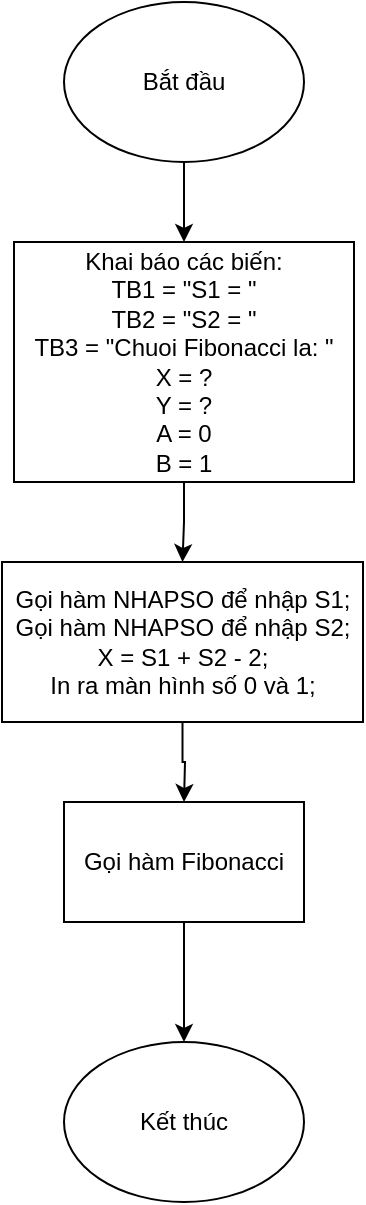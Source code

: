 <mxfile version="21.5.0" type="device" pages="4">
  <diagram name="Trang-1" id="p4C5dpO1g4RNBreuzgmM">
    <mxGraphModel dx="1290" dy="549" grid="1" gridSize="10" guides="1" tooltips="1" connect="1" arrows="1" fold="1" page="1" pageScale="1" pageWidth="827" pageHeight="1169" math="0" shadow="0">
      <root>
        <mxCell id="0" />
        <mxCell id="1" parent="0" />
        <mxCell id="D1iixALlOjDGSj0oy31s-2" style="edgeStyle=orthogonalEdgeStyle;rounded=0;orthogonalLoop=1;jettySize=auto;html=1;entryX=0.5;entryY=0;entryDx=0;entryDy=0;" parent="1" source="D1iixALlOjDGSj0oy31s-1" target="D1iixALlOjDGSj0oy31s-6" edge="1">
          <mxGeometry relative="1" as="geometry">
            <mxPoint x="413.5" y="120" as="targetPoint" />
          </mxGeometry>
        </mxCell>
        <mxCell id="D1iixALlOjDGSj0oy31s-1" value="Bắt đầu" style="ellipse;whiteSpace=wrap;html=1;" parent="1" vertex="1">
          <mxGeometry x="354" width="120" height="80" as="geometry" />
        </mxCell>
        <mxCell id="D1iixALlOjDGSj0oy31s-7" style="edgeStyle=orthogonalEdgeStyle;rounded=0;orthogonalLoop=1;jettySize=auto;html=1;entryX=0.5;entryY=0;entryDx=0;entryDy=0;" parent="1" source="D1iixALlOjDGSj0oy31s-6" target="D1iixALlOjDGSj0oy31s-8" edge="1">
          <mxGeometry relative="1" as="geometry">
            <mxPoint x="414" y="280" as="targetPoint" />
          </mxGeometry>
        </mxCell>
        <mxCell id="D1iixALlOjDGSj0oy31s-6" value="Khai báo các biến:&lt;br&gt;TB1 = &quot;S1 = &quot;&lt;br&gt;TB2 = &quot;S2 = &quot;&lt;br&gt;TB3 = &quot;Chuoi Fibonacci la: &quot;&lt;br&gt;X = ?&lt;br&gt;Y = ?&lt;br&gt;A = 0&lt;br&gt;B = 1" style="rounded=0;whiteSpace=wrap;html=1;" parent="1" vertex="1">
          <mxGeometry x="329" y="120" width="170" height="120" as="geometry" />
        </mxCell>
        <mxCell id="D1iixALlOjDGSj0oy31s-9" style="edgeStyle=orthogonalEdgeStyle;rounded=0;orthogonalLoop=1;jettySize=auto;html=1;" parent="1" source="D1iixALlOjDGSj0oy31s-8" edge="1">
          <mxGeometry relative="1" as="geometry">
            <mxPoint x="414" y="400" as="targetPoint" />
          </mxGeometry>
        </mxCell>
        <mxCell id="D1iixALlOjDGSj0oy31s-8" value="Gọi hàm NHAPSO để nhập S1;&lt;br&gt;Gọi hàm NHAPSO để nhập S2;&lt;br&gt;X = S1 + S2 - 2;&lt;br style=&quot;border-color: var(--border-color);&quot;&gt;In ra màn hình số 0 và 1;" style="rounded=0;whiteSpace=wrap;html=1;" parent="1" vertex="1">
          <mxGeometry x="323" y="280" width="180.5" height="80" as="geometry" />
        </mxCell>
        <mxCell id="D1iixALlOjDGSj0oy31s-13" style="edgeStyle=orthogonalEdgeStyle;rounded=0;orthogonalLoop=1;jettySize=auto;html=1;entryX=0.5;entryY=0;entryDx=0;entryDy=0;" parent="1" source="D1iixALlOjDGSj0oy31s-10" target="D1iixALlOjDGSj0oy31s-12" edge="1">
          <mxGeometry relative="1" as="geometry" />
        </mxCell>
        <mxCell id="D1iixALlOjDGSj0oy31s-10" value="Gọi hàm Fibonacci" style="rounded=0;whiteSpace=wrap;html=1;" parent="1" vertex="1">
          <mxGeometry x="354" y="400" width="120" height="60" as="geometry" />
        </mxCell>
        <mxCell id="D1iixALlOjDGSj0oy31s-12" value="Kết thúc" style="ellipse;whiteSpace=wrap;html=1;" parent="1" vertex="1">
          <mxGeometry x="354" y="520" width="120" height="80" as="geometry" />
        </mxCell>
      </root>
    </mxGraphModel>
  </diagram>
  <diagram id="CexO_-vcXqAYyFHb3An7" name="Trang-2">
    <mxGraphModel dx="1290" dy="549" grid="1" gridSize="10" guides="1" tooltips="1" connect="1" arrows="1" fold="1" page="1" pageScale="1" pageWidth="827" pageHeight="1169" math="0" shadow="0">
      <root>
        <mxCell id="0" />
        <mxCell id="1" parent="0" />
        <mxCell id="dL_J1xrqZ-4zvL5Ft-aj-3" style="edgeStyle=orthogonalEdgeStyle;rounded=0;orthogonalLoop=1;jettySize=auto;html=1;entryX=0.5;entryY=0;entryDx=0;entryDy=0;" edge="1" parent="1" source="dL_J1xrqZ-4zvL5Ft-aj-1" target="dL_J1xrqZ-4zvL5Ft-aj-2">
          <mxGeometry relative="1" as="geometry" />
        </mxCell>
        <mxCell id="dL_J1xrqZ-4zvL5Ft-aj-1" value="Bắt đầu" style="ellipse;whiteSpace=wrap;html=1;" vertex="1" parent="1">
          <mxGeometry x="354" width="120" height="80" as="geometry" />
        </mxCell>
        <mxCell id="dL_J1xrqZ-4zvL5Ft-aj-5" style="edgeStyle=orthogonalEdgeStyle;rounded=0;orthogonalLoop=1;jettySize=auto;html=1;entryX=0.5;entryY=0;entryDx=0;entryDy=0;" edge="1" parent="1" source="dL_J1xrqZ-4zvL5Ft-aj-2" target="dL_J1xrqZ-4zvL5Ft-aj-4">
          <mxGeometry relative="1" as="geometry" />
        </mxCell>
        <mxCell id="dL_J1xrqZ-4zvL5Ft-aj-2" value="X = 0;&lt;br&gt;Y = 0;&lt;br&gt;BX = 10;" style="rounded=0;whiteSpace=wrap;html=1;" vertex="1" parent="1">
          <mxGeometry x="354" y="140" width="120" height="60" as="geometry" />
        </mxCell>
        <mxCell id="dL_J1xrqZ-4zvL5Ft-aj-7" style="edgeStyle=orthogonalEdgeStyle;rounded=0;orthogonalLoop=1;jettySize=auto;html=1;entryX=0;entryY=0.5;entryDx=0;entryDy=0;" edge="1" parent="1" source="dL_J1xrqZ-4zvL5Ft-aj-4" target="dL_J1xrqZ-4zvL5Ft-aj-6">
          <mxGeometry relative="1" as="geometry" />
        </mxCell>
        <mxCell id="dL_J1xrqZ-4zvL5Ft-aj-8" style="edgeStyle=orthogonalEdgeStyle;rounded=0;orthogonalLoop=1;jettySize=auto;html=1;" edge="1" parent="1" source="dL_J1xrqZ-4zvL5Ft-aj-4">
          <mxGeometry relative="1" as="geometry">
            <mxPoint x="414" y="420" as="targetPoint" />
          </mxGeometry>
        </mxCell>
        <mxCell id="dL_J1xrqZ-4zvL5Ft-aj-4" value="Nếu người dùng nhập ENTER ?" style="rhombus;whiteSpace=wrap;html=1;" vertex="1" parent="1">
          <mxGeometry x="356" y="240" width="116" height="120" as="geometry" />
        </mxCell>
        <mxCell id="dL_J1xrqZ-4zvL5Ft-aj-6" value="Kết thúc" style="ellipse;whiteSpace=wrap;html=1;" vertex="1" parent="1">
          <mxGeometry x="560" y="260" width="120" height="80" as="geometry" />
        </mxCell>
        <mxCell id="dL_J1xrqZ-4zvL5Ft-aj-10" style="edgeStyle=orthogonalEdgeStyle;rounded=0;orthogonalLoop=1;jettySize=auto;html=1;" edge="1" parent="1" source="dL_J1xrqZ-4zvL5Ft-aj-9">
          <mxGeometry relative="1" as="geometry">
            <mxPoint x="414" y="220" as="targetPoint" />
            <Array as="points">
              <mxPoint x="240" y="475" />
              <mxPoint x="240" y="220" />
            </Array>
          </mxGeometry>
        </mxCell>
        <mxCell id="dL_J1xrqZ-4zvL5Ft-aj-9" value="Chuyển dữ liệu kiểu chữ của AL thành kiểu số;&amp;nbsp;&lt;br&gt;AH = 0;&lt;br&gt;Y = AX;&lt;br&gt;AX = X;&lt;br&gt;AX = AX*BX;&lt;br&gt;AX = AX + Y;&lt;br&gt;X = AX;&lt;br&gt;" style="rounded=0;whiteSpace=wrap;html=1;" vertex="1" parent="1">
          <mxGeometry x="284" y="420" width="260" height="110" as="geometry" />
        </mxCell>
        <mxCell id="dL_J1xrqZ-4zvL5Ft-aj-11" value="Đúng" style="text;html=1;strokeColor=none;fillColor=none;align=center;verticalAlign=middle;whiteSpace=wrap;rounded=0;" vertex="1" parent="1">
          <mxGeometry x="472" y="270" width="60" height="30" as="geometry" />
        </mxCell>
        <mxCell id="dL_J1xrqZ-4zvL5Ft-aj-12" value="Sai" style="text;html=1;strokeColor=none;fillColor=none;align=center;verticalAlign=middle;whiteSpace=wrap;rounded=0;" vertex="1" parent="1">
          <mxGeometry x="354" y="360" width="60" height="30" as="geometry" />
        </mxCell>
      </root>
    </mxGraphModel>
  </diagram>
  <diagram id="ot07gNrf1pKagPiTv4Vy" name="Trang-3">
    <mxGraphModel dx="1290" dy="549" grid="1" gridSize="10" guides="1" tooltips="1" connect="1" arrows="1" fold="1" page="1" pageScale="1" pageWidth="827" pageHeight="1169" math="0" shadow="0">
      <root>
        <mxCell id="0" />
        <mxCell id="1" parent="0" />
        <mxCell id="reQ-hzNcgOkI41g-EPIn-1" style="edgeStyle=orthogonalEdgeStyle;rounded=0;orthogonalLoop=1;jettySize=auto;html=1;entryX=0.5;entryY=0;entryDx=0;entryDy=0;" edge="1" parent="1" source="reQ-hzNcgOkI41g-EPIn-2" target="reQ-hzNcgOkI41g-EPIn-4">
          <mxGeometry relative="1" as="geometry" />
        </mxCell>
        <mxCell id="reQ-hzNcgOkI41g-EPIn-2" value="Bắt đầu" style="ellipse;whiteSpace=wrap;html=1;" vertex="1" parent="1">
          <mxGeometry x="354" width="120" height="80" as="geometry" />
        </mxCell>
        <mxCell id="reQ-hzNcgOkI41g-EPIn-14" style="edgeStyle=orthogonalEdgeStyle;rounded=0;orthogonalLoop=1;jettySize=auto;html=1;entryX=0.5;entryY=0;entryDx=0;entryDy=0;" edge="1" parent="1" source="reQ-hzNcgOkI41g-EPIn-4" target="reQ-hzNcgOkI41g-EPIn-13">
          <mxGeometry relative="1" as="geometry" />
        </mxCell>
        <mxCell id="reQ-hzNcgOkI41g-EPIn-4" value="BX = 10;&lt;br&gt;AX = Y;&lt;br&gt;CX = 0;" style="rounded=0;whiteSpace=wrap;html=1;" vertex="1" parent="1">
          <mxGeometry x="354" y="140" width="120" height="60" as="geometry" />
        </mxCell>
        <mxCell id="reQ-hzNcgOkI41g-EPIn-5" style="edgeStyle=orthogonalEdgeStyle;rounded=0;orthogonalLoop=1;jettySize=auto;html=1;entryX=0;entryY=0.5;entryDx=0;entryDy=0;" edge="1" parent="1" source="reQ-hzNcgOkI41g-EPIn-7">
          <mxGeometry relative="1" as="geometry">
            <mxPoint x="560" y="420" as="targetPoint" />
          </mxGeometry>
        </mxCell>
        <mxCell id="reQ-hzNcgOkI41g-EPIn-6" style="edgeStyle=orthogonalEdgeStyle;rounded=0;orthogonalLoop=1;jettySize=auto;html=1;entryX=0;entryY=0.5;entryDx=0;entryDy=0;" edge="1" parent="1" source="reQ-hzNcgOkI41g-EPIn-7" target="reQ-hzNcgOkI41g-EPIn-13">
          <mxGeometry relative="1" as="geometry">
            <mxPoint x="280" y="280" as="targetPoint" />
            <Array as="points">
              <mxPoint x="280" y="420" />
              <mxPoint x="280" y="290" />
            </Array>
          </mxGeometry>
        </mxCell>
        <mxCell id="reQ-hzNcgOkI41g-EPIn-7" value="AL = 0 ?" style="rhombus;whiteSpace=wrap;html=1;" vertex="1" parent="1">
          <mxGeometry x="356" y="360" width="116" height="120" as="geometry" />
        </mxCell>
        <mxCell id="reQ-hzNcgOkI41g-EPIn-11" value="Đúng" style="text;html=1;strokeColor=none;fillColor=none;align=center;verticalAlign=middle;whiteSpace=wrap;rounded=0;" vertex="1" parent="1">
          <mxGeometry x="472" y="390" width="60" height="30" as="geometry" />
        </mxCell>
        <mxCell id="reQ-hzNcgOkI41g-EPIn-12" value="Sai" style="text;html=1;strokeColor=none;fillColor=none;align=center;verticalAlign=middle;whiteSpace=wrap;rounded=0;" vertex="1" parent="1">
          <mxGeometry x="296" y="390" width="60" height="30" as="geometry" />
        </mxCell>
        <mxCell id="reQ-hzNcgOkI41g-EPIn-15" style="edgeStyle=orthogonalEdgeStyle;rounded=0;orthogonalLoop=1;jettySize=auto;html=1;entryX=0.5;entryY=0;entryDx=0;entryDy=0;" edge="1" parent="1" source="reQ-hzNcgOkI41g-EPIn-13" target="reQ-hzNcgOkI41g-EPIn-7">
          <mxGeometry relative="1" as="geometry" />
        </mxCell>
        <mxCell id="reQ-hzNcgOkI41g-EPIn-13" value="DX = 0;&lt;br&gt;AL = AX/BX;&lt;br&gt;CX++;&lt;br&gt;PUSH DX" style="rounded=0;whiteSpace=wrap;html=1;" vertex="1" parent="1">
          <mxGeometry x="354" y="260" width="120" height="60" as="geometry" />
        </mxCell>
        <mxCell id="reQ-hzNcgOkI41g-EPIn-22" style="edgeStyle=orthogonalEdgeStyle;rounded=0;orthogonalLoop=1;jettySize=auto;html=1;entryX=0;entryY=0.5;entryDx=0;entryDy=0;" edge="1" parent="1" source="reQ-hzNcgOkI41g-EPIn-16" target="reQ-hzNcgOkI41g-EPIn-17">
          <mxGeometry relative="1" as="geometry" />
        </mxCell>
        <mxCell id="reQ-hzNcgOkI41g-EPIn-16" value="POP DX;&lt;br&gt;In DX ra màn hình;&lt;br&gt;CX--;&lt;br&gt;" style="rounded=0;whiteSpace=wrap;html=1;" vertex="1" parent="1">
          <mxGeometry x="560" y="390" width="120" height="60" as="geometry" />
        </mxCell>
        <mxCell id="reQ-hzNcgOkI41g-EPIn-23" style="edgeStyle=orthogonalEdgeStyle;rounded=0;orthogonalLoop=1;jettySize=auto;html=1;entryX=0;entryY=0.5;entryDx=0;entryDy=0;" edge="1" parent="1" source="reQ-hzNcgOkI41g-EPIn-17" target="reQ-hzNcgOkI41g-EPIn-21">
          <mxGeometry relative="1" as="geometry" />
        </mxCell>
        <mxCell id="reQ-hzNcgOkI41g-EPIn-25" style="edgeStyle=orthogonalEdgeStyle;rounded=0;orthogonalLoop=1;jettySize=auto;html=1;entryX=0.5;entryY=0;entryDx=0;entryDy=0;" edge="1" parent="1">
          <mxGeometry relative="1" as="geometry">
            <mxPoint x="620" y="390" as="targetPoint" />
            <mxPoint x="788" y="381" as="sourcePoint" />
            <Array as="points">
              <mxPoint x="788" y="320" />
              <mxPoint x="621" y="320" />
            </Array>
          </mxGeometry>
        </mxCell>
        <mxCell id="reQ-hzNcgOkI41g-EPIn-17" value="AL = 0 ?" style="rhombus;whiteSpace=wrap;html=1;" vertex="1" parent="1">
          <mxGeometry x="748" y="380" width="80" height="80" as="geometry" />
        </mxCell>
        <mxCell id="reQ-hzNcgOkI41g-EPIn-28" style="edgeStyle=orthogonalEdgeStyle;rounded=0;orthogonalLoop=1;jettySize=auto;html=1;entryX=0;entryY=0.5;entryDx=0;entryDy=0;" edge="1" parent="1" source="reQ-hzNcgOkI41g-EPIn-21" target="reQ-hzNcgOkI41g-EPIn-27">
          <mxGeometry relative="1" as="geometry" />
        </mxCell>
        <mxCell id="reQ-hzNcgOkI41g-EPIn-21" value="CX = X;&lt;br&gt;CX = CX + 1;" style="rounded=0;whiteSpace=wrap;html=1;" vertex="1" parent="1">
          <mxGeometry x="900" y="390" width="120" height="60" as="geometry" />
        </mxCell>
        <mxCell id="reQ-hzNcgOkI41g-EPIn-24" value="Đúng" style="text;html=1;strokeColor=none;fillColor=none;align=center;verticalAlign=middle;whiteSpace=wrap;rounded=0;" vertex="1" parent="1">
          <mxGeometry x="827" y="390" width="60" height="30" as="geometry" />
        </mxCell>
        <mxCell id="reQ-hzNcgOkI41g-EPIn-26" value="Sai" style="text;html=1;strokeColor=none;fillColor=none;align=center;verticalAlign=middle;whiteSpace=wrap;rounded=0;" vertex="1" parent="1">
          <mxGeometry x="730" y="350" width="60" height="30" as="geometry" />
        </mxCell>
        <mxCell id="reQ-hzNcgOkI41g-EPIn-27" value="Kết thúc" style="ellipse;whiteSpace=wrap;html=1;" vertex="1" parent="1">
          <mxGeometry x="1080" y="380" width="120" height="80" as="geometry" />
        </mxCell>
      </root>
    </mxGraphModel>
  </diagram>
  <diagram id="7x146txOfjWqKmLvrDDF" name="Trang-4">
    <mxGraphModel dx="1518" dy="646" grid="1" gridSize="10" guides="1" tooltips="1" connect="1" arrows="1" fold="1" page="1" pageScale="1" pageWidth="827" pageHeight="1169" math="0" shadow="0">
      <root>
        <mxCell id="0" />
        <mxCell id="1" parent="0" />
        <mxCell id="GwxqukO3rBz_WR1wdzn3-1" style="edgeStyle=orthogonalEdgeStyle;rounded=0;orthogonalLoop=1;jettySize=auto;html=1;entryX=0.5;entryY=0;entryDx=0;entryDy=0;" parent="1" source="GwxqukO3rBz_WR1wdzn3-2" target="GwxqukO3rBz_WR1wdzn3-4" edge="1">
          <mxGeometry relative="1" as="geometry">
            <mxPoint x="413.5" y="120" as="targetPoint" />
          </mxGeometry>
        </mxCell>
        <mxCell id="GwxqukO3rBz_WR1wdzn3-2" value="Bắt đầu" style="ellipse;whiteSpace=wrap;html=1;" parent="1" vertex="1">
          <mxGeometry x="354" width="120" height="80" as="geometry" />
        </mxCell>
        <mxCell id="GwxqukO3rBz_WR1wdzn3-12" style="edgeStyle=orthogonalEdgeStyle;rounded=0;orthogonalLoop=1;jettySize=auto;html=1;entryX=0.5;entryY=0;entryDx=0;entryDy=0;" parent="1" source="GwxqukO3rBz_WR1wdzn3-4" target="GwxqukO3rBz_WR1wdzn3-11" edge="1">
          <mxGeometry relative="1" as="geometry" />
        </mxCell>
        <mxCell id="GwxqukO3rBz_WR1wdzn3-4" value="AX = X;&lt;br&gt;AX = AX - 1;&lt;br&gt;X = AX;&lt;br&gt;AX = A;&lt;br&gt;BX = B;&lt;br&gt;AX = AX + BX;&lt;br&gt;Y = AX;&lt;br&gt;B = AX;&lt;br&gt;A = BX;&lt;br&gt;" style="rounded=0;whiteSpace=wrap;html=1;" parent="1" vertex="1">
          <mxGeometry x="350" y="120" width="127" height="160" as="geometry" />
        </mxCell>
        <mxCell id="GwxqukO3rBz_WR1wdzn3-9" value="Kết thúc" style="ellipse;whiteSpace=wrap;html=1;" parent="1" vertex="1">
          <mxGeometry x="354" y="560" width="120" height="80" as="geometry" />
        </mxCell>
        <mxCell id="wrYNao62JgW_gS8bZeXV-2" style="edgeStyle=orthogonalEdgeStyle;rounded=0;orthogonalLoop=1;jettySize=auto;html=1;entryX=0.5;entryY=0;entryDx=0;entryDy=0;" edge="1" parent="1" source="GwxqukO3rBz_WR1wdzn3-11" target="GwxqukO3rBz_WR1wdzn3-14">
          <mxGeometry relative="1" as="geometry" />
        </mxCell>
        <mxCell id="GwxqukO3rBz_WR1wdzn3-11" value="Gọi hàm HIENTHI để xuất ra màn hình" style="rounded=0;whiteSpace=wrap;html=1;" parent="1" vertex="1">
          <mxGeometry x="350" y="340" width="127" height="60" as="geometry" />
        </mxCell>
        <mxCell id="GwxqukO3rBz_WR1wdzn3-15" style="edgeStyle=orthogonalEdgeStyle;rounded=0;orthogonalLoop=1;jettySize=auto;html=1;entryX=0.5;entryY=0;entryDx=0;entryDy=0;" parent="1" source="GwxqukO3rBz_WR1wdzn3-14" target="GwxqukO3rBz_WR1wdzn3-9" edge="1">
          <mxGeometry relative="1" as="geometry" />
        </mxCell>
        <mxCell id="wrYNao62JgW_gS8bZeXV-3" style="edgeStyle=orthogonalEdgeStyle;rounded=0;orthogonalLoop=1;jettySize=auto;html=1;entryX=0;entryY=0.5;entryDx=0;entryDy=0;" edge="1" parent="1" source="GwxqukO3rBz_WR1wdzn3-14" target="GwxqukO3rBz_WR1wdzn3-4">
          <mxGeometry relative="1" as="geometry">
            <mxPoint x="280" y="100" as="targetPoint" />
            <Array as="points">
              <mxPoint x="320" y="480" />
              <mxPoint x="320" y="200" />
            </Array>
          </mxGeometry>
        </mxCell>
        <mxCell id="GwxqukO3rBz_WR1wdzn3-14" value="CX = 0 ?" style="rhombus;whiteSpace=wrap;html=1;" parent="1" vertex="1">
          <mxGeometry x="374" y="440" width="80" height="80" as="geometry" />
        </mxCell>
        <mxCell id="wrYNao62JgW_gS8bZeXV-1" value="Đúng" style="text;html=1;strokeColor=none;fillColor=none;align=center;verticalAlign=middle;whiteSpace=wrap;rounded=0;" vertex="1" parent="1">
          <mxGeometry x="354" y="520" width="60" height="30" as="geometry" />
        </mxCell>
        <mxCell id="wrYNao62JgW_gS8bZeXV-4" value="Sai" style="text;html=1;strokeColor=none;fillColor=none;align=center;verticalAlign=middle;whiteSpace=wrap;rounded=0;" vertex="1" parent="1">
          <mxGeometry x="314" y="450" width="60" height="30" as="geometry" />
        </mxCell>
      </root>
    </mxGraphModel>
  </diagram>
</mxfile>
